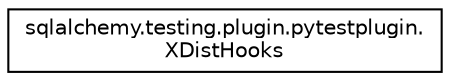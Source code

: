 digraph "Graphical Class Hierarchy"
{
 // LATEX_PDF_SIZE
  edge [fontname="Helvetica",fontsize="10",labelfontname="Helvetica",labelfontsize="10"];
  node [fontname="Helvetica",fontsize="10",shape=record];
  rankdir="LR";
  Node0 [label="sqlalchemy.testing.plugin.pytestplugin.\lXDistHooks",height=0.2,width=0.4,color="black", fillcolor="white", style="filled",URL="$classsqlalchemy_1_1testing_1_1plugin_1_1pytestplugin_1_1XDistHooks.html",tooltip=" "];
}
